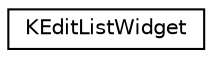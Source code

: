 digraph "Graphical Class Hierarchy"
{
  edge [fontname="Helvetica",fontsize="10",labelfontname="Helvetica",labelfontsize="10"];
  node [fontname="Helvetica",fontsize="10",shape=record];
  rankdir="LR";
  Node0 [label="KEditListWidget",height=0.2,width=0.4,color="black", fillcolor="white", style="filled",URL="$classKEditListWidget.html",tooltip="An editable listbox. "];
}
